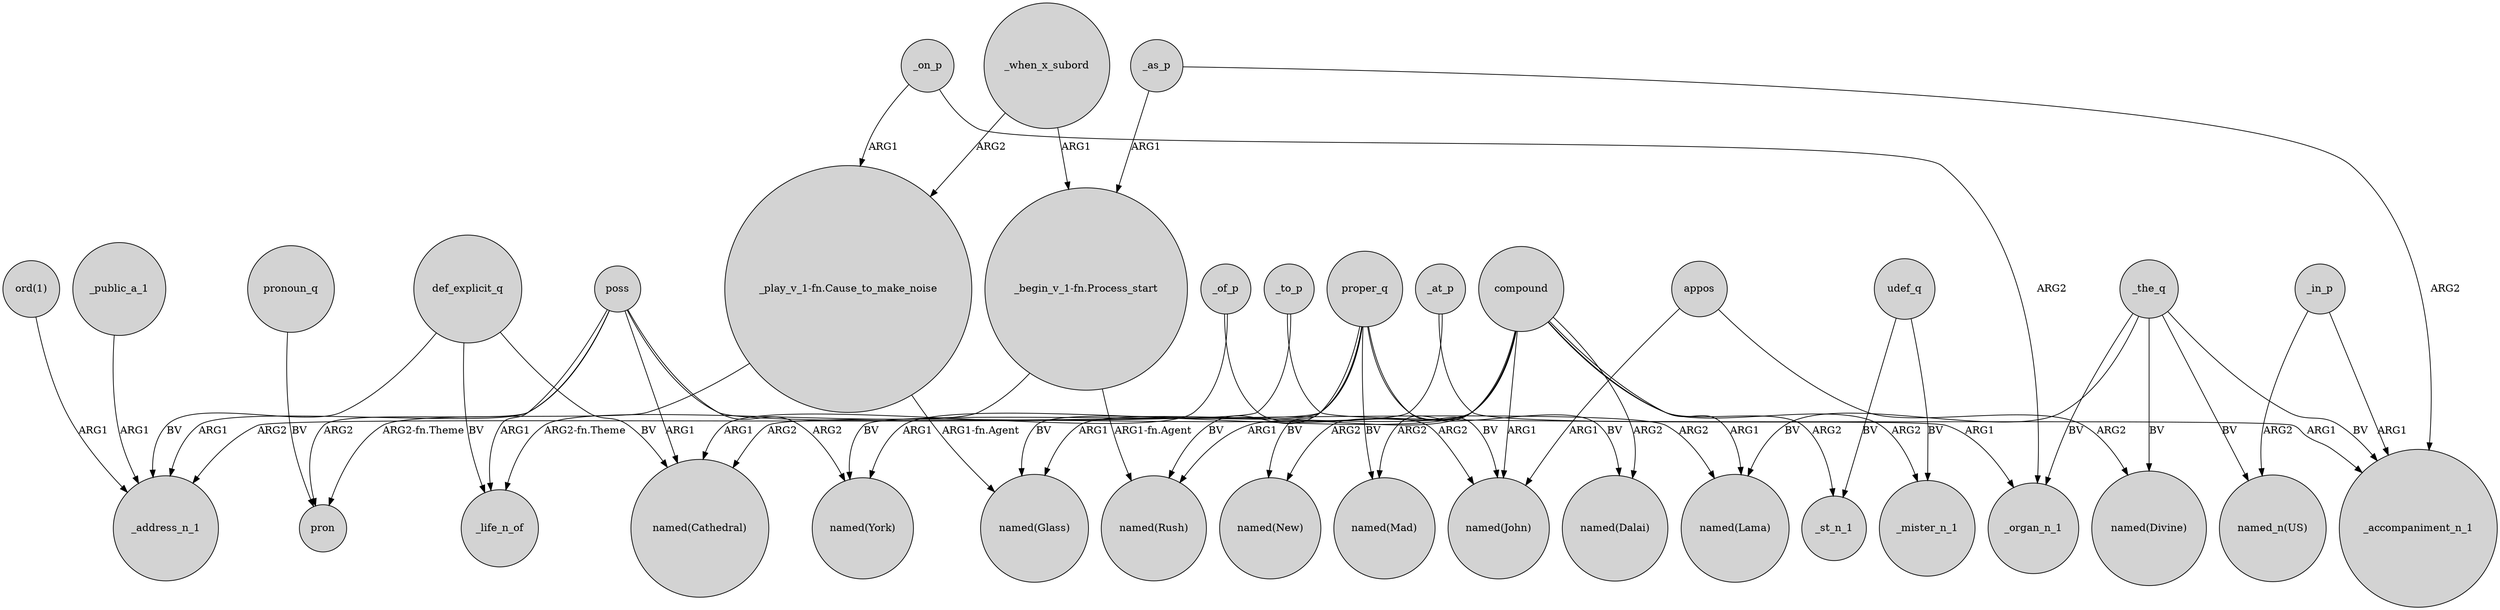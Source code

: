 digraph {
	node [shape=circle style=filled]
	_as_p -> "_begin_v_1-fn.Process_start" [label=ARG1]
	_as_p -> _accompaniment_n_1 [label=ARG2]
	poss -> _address_n_1 [label=ARG1]
	_of_p -> "named(Cathedral)" [label=ARG1]
	compound -> "named(New)" [label=ARG2]
	def_explicit_q -> _life_n_of [label=BV]
	compound -> "named(Dalai)" [label=ARG2]
	poss -> pron [label=ARG2]
	appos -> "named(John)" [label=ARG1]
	_in_p -> _accompaniment_n_1 [label=ARG1]
	proper_q -> "named(New)" [label=BV]
	_the_q -> _organ_n_1 [label=BV]
	compound -> _mister_n_1 [label=ARG2]
	udef_q -> _st_n_1 [label=BV]
	_when_x_subord -> "_play_v_1-fn.Cause_to_make_noise" [label=ARG2]
	poss -> "named(Lama)" [label=ARG2]
	_to_p -> _address_n_1 [label=ARG2]
	_at_p -> "named(Cathedral)" [label=ARG2]
	udef_q -> _mister_n_1 [label=BV]
	def_explicit_q -> "named(Cathedral)" [label=BV]
	_public_a_1 -> _address_n_1 [label=ARG1]
	"_begin_v_1-fn.Process_start" -> "named(Rush)" [label="ARG1-fn.Agent"]
	"ord(1)" -> _address_n_1 [label=ARG1]
	"_play_v_1-fn.Cause_to_make_noise" -> pron [label="ARG2-fn.Theme"]
	def_explicit_q -> _address_n_1 [label=BV]
	_in_p -> "named_n(US)" [label=ARG2]
	_the_q -> "named(Lama)" [label=BV]
	appos -> "named(Divine)" [label=ARG2]
	compound -> "named(Lama)" [label=ARG1]
	_the_q -> "named_n(US)" [label=BV]
	_on_p -> _organ_n_1 [label=ARG2]
	compound -> _st_n_1 [label=ARG2]
	compound -> "named(Glass)" [label=ARG1]
	poss -> _life_n_of [label=ARG1]
	compound -> "named(Mad)" [label=ARG2]
	poss -> "named(York)" [label=ARG2]
	pronoun_q -> pron [label=BV]
	compound -> "named(John)" [label=ARG1]
	_the_q -> "named(Divine)" [label=BV]
	proper_q -> "named(Rush)" [label=BV]
	compound -> "named(York)" [label=ARG1]
	compound -> "named(Rush)" [label=ARG1]
	poss -> "named(Cathedral)" [label=ARG1]
	"_begin_v_1-fn.Process_start" -> _life_n_of [label="ARG2-fn.Theme"]
	proper_q -> "named(Dalai)" [label=BV]
	"_play_v_1-fn.Cause_to_make_noise" -> "named(Glass)" [label="ARG1-fn.Agent"]
	_at_p -> _organ_n_1 [label=ARG1]
	_of_p -> "named(John)" [label=ARG2]
	proper_q -> "named(Glass)" [label=BV]
	_on_p -> "_play_v_1-fn.Cause_to_make_noise" [label=ARG1]
	proper_q -> "named(Mad)" [label=BV]
	proper_q -> "named(York)" [label=BV]
	_to_p -> _accompaniment_n_1 [label=ARG1]
	proper_q -> "named(John)" [label=BV]
	_the_q -> _accompaniment_n_1 [label=BV]
	_when_x_subord -> "_begin_v_1-fn.Process_start" [label=ARG1]
}

